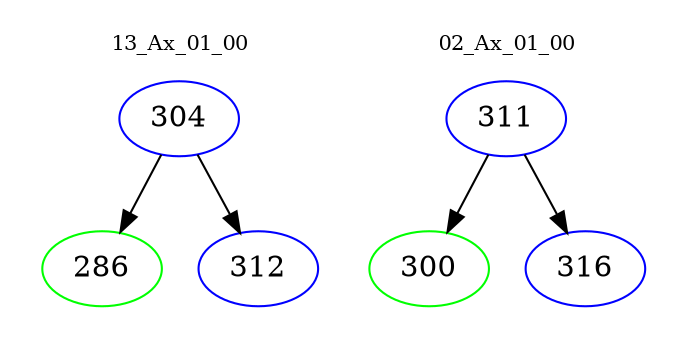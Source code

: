 digraph{
subgraph cluster_0 {
color = white
label = "13_Ax_01_00";
fontsize=10;
T0_304 [label="304", color="blue"]
T0_304 -> T0_286 [color="black"]
T0_286 [label="286", color="green"]
T0_304 -> T0_312 [color="black"]
T0_312 [label="312", color="blue"]
}
subgraph cluster_1 {
color = white
label = "02_Ax_01_00";
fontsize=10;
T1_311 [label="311", color="blue"]
T1_311 -> T1_300 [color="black"]
T1_300 [label="300", color="green"]
T1_311 -> T1_316 [color="black"]
T1_316 [label="316", color="blue"]
}
}
